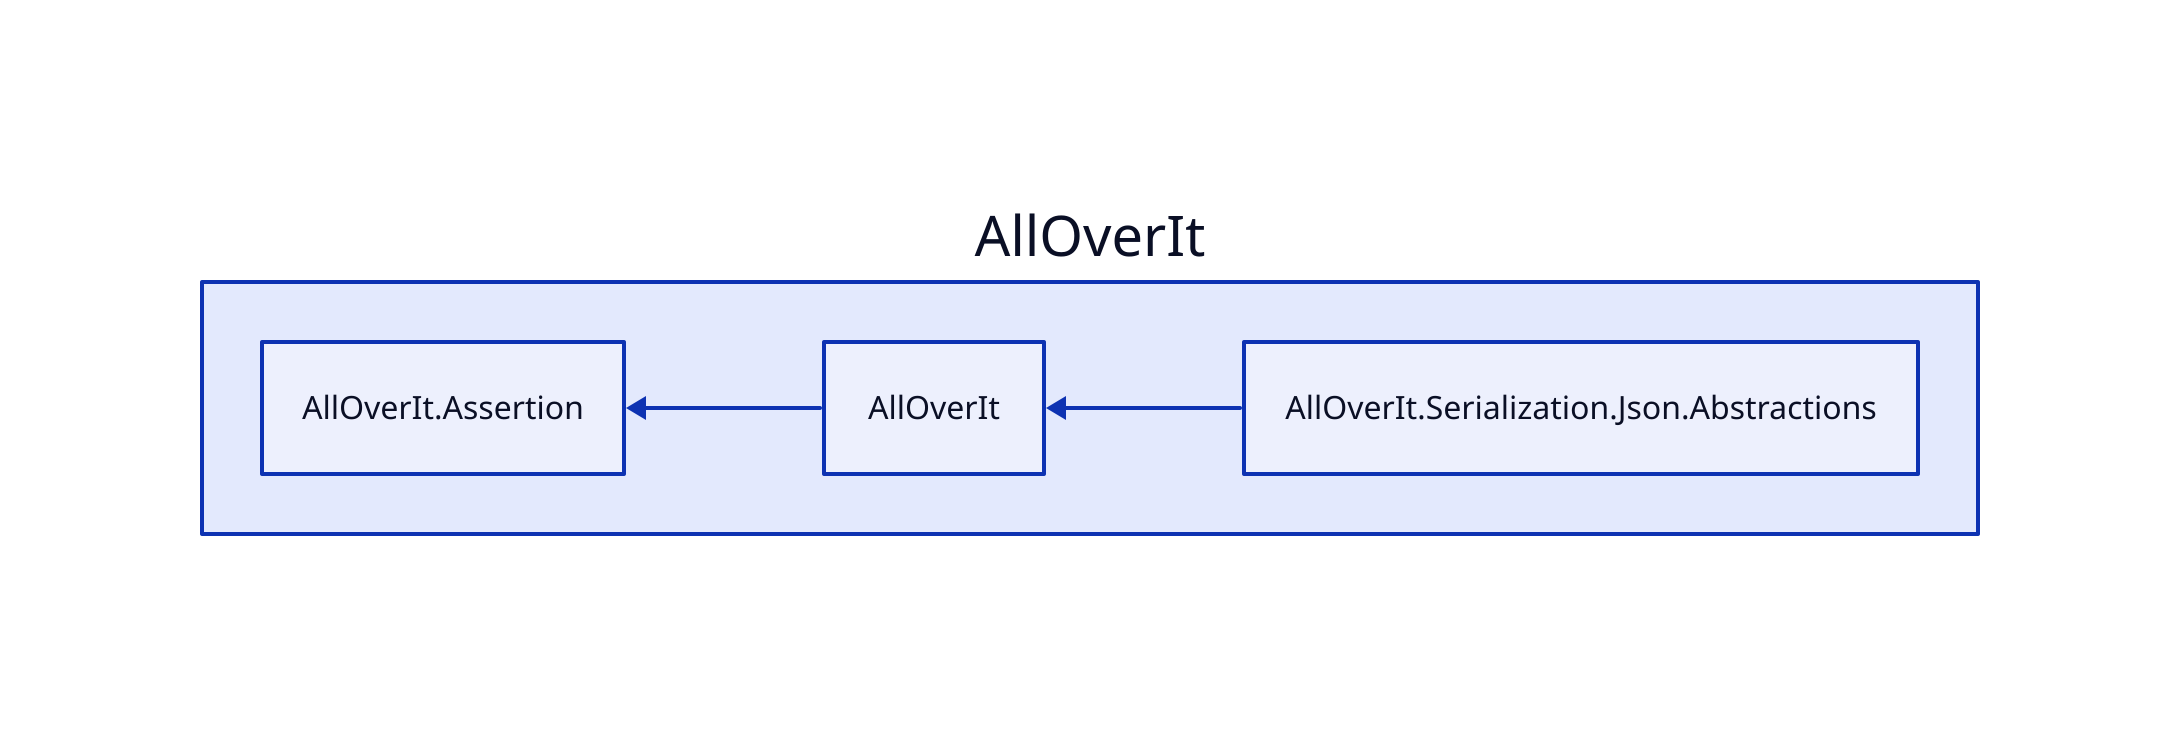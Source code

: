 direction: left

aoi: AllOverIt
aoi.alloverit-serialization-json-abstractions: AllOverIt.Serialization.Json.Abstractions
aoi.alloverit: AllOverIt
aoi.alloverit-assertion: AllOverIt.Assertion
aoi.alloverit-assertion <- aoi.alloverit
aoi.alloverit <- aoi.alloverit-serialization-json-abstractions
